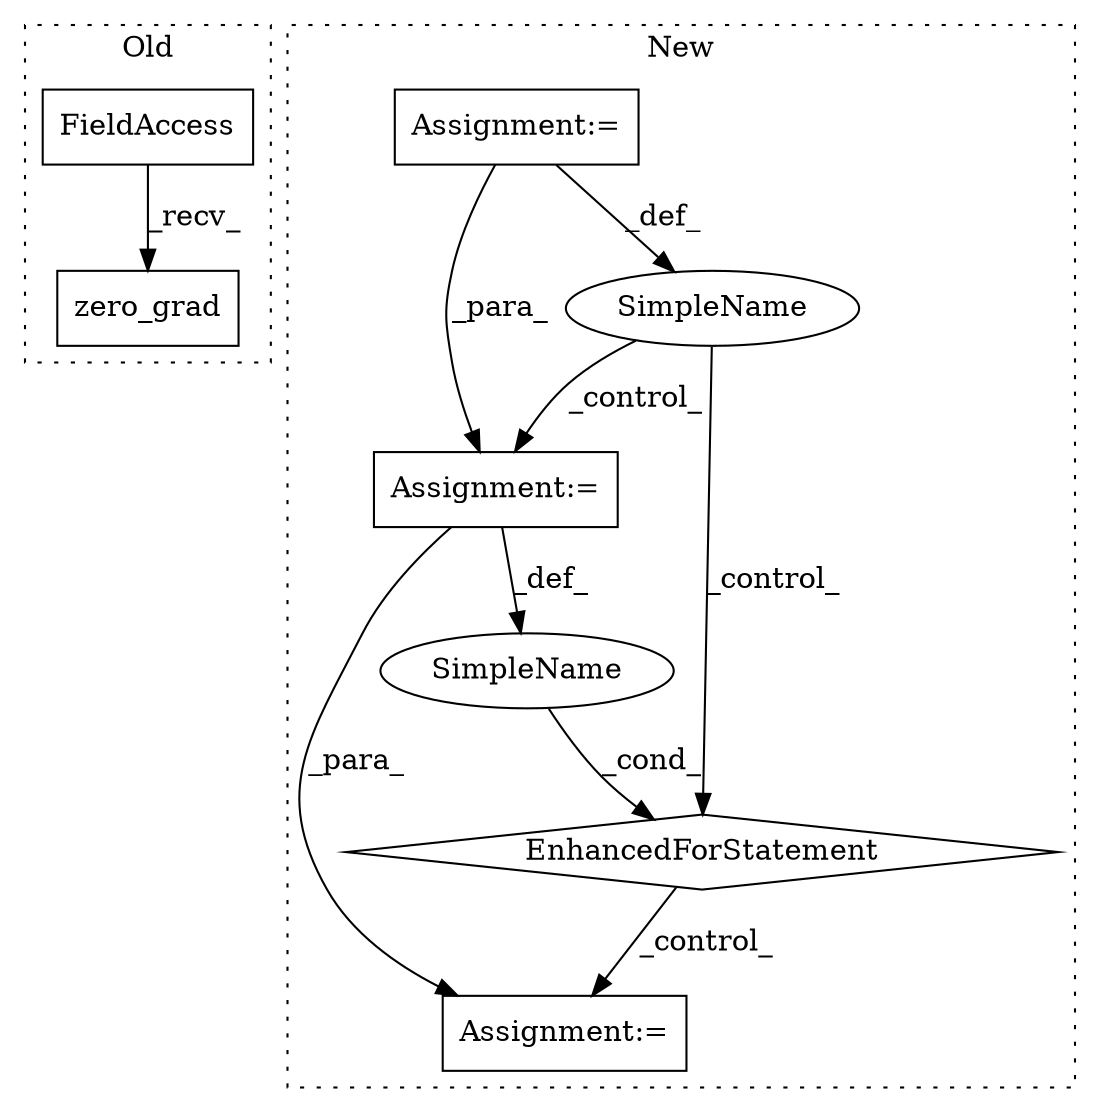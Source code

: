 digraph G {
subgraph cluster0 {
1 [label="zero_grad" a="32" s="7722" l="11" shape="box"];
4 [label="FieldAccess" a="22" s="7706" l="15" shape="box"];
label = "Old";
style="dotted";
}
subgraph cluster1 {
2 [label="EnhancedForStatement" a="70" s="8797,8888" l="57,2" shape="diamond"];
3 [label="Assignment:=" a="7" s="8797,8888" l="57,2" shape="box"];
5 [label="Assignment:=" a="7" s="8900,8990" l="61,2" shape="box"];
6 [label="SimpleName" a="42" s="8858" l="11" shape="ellipse"];
7 [label="SimpleName" a="42" s="8635" l="3" shape="ellipse"];
8 [label="Assignment:=" a="7" s="8568,8668" l="63,2" shape="box"];
label = "New";
style="dotted";
}
2 -> 5 [label="_control_"];
3 -> 5 [label="_para_"];
3 -> 6 [label="_def_"];
4 -> 1 [label="_recv_"];
6 -> 2 [label="_cond_"];
7 -> 3 [label="_control_"];
7 -> 2 [label="_control_"];
8 -> 3 [label="_para_"];
8 -> 7 [label="_def_"];
}